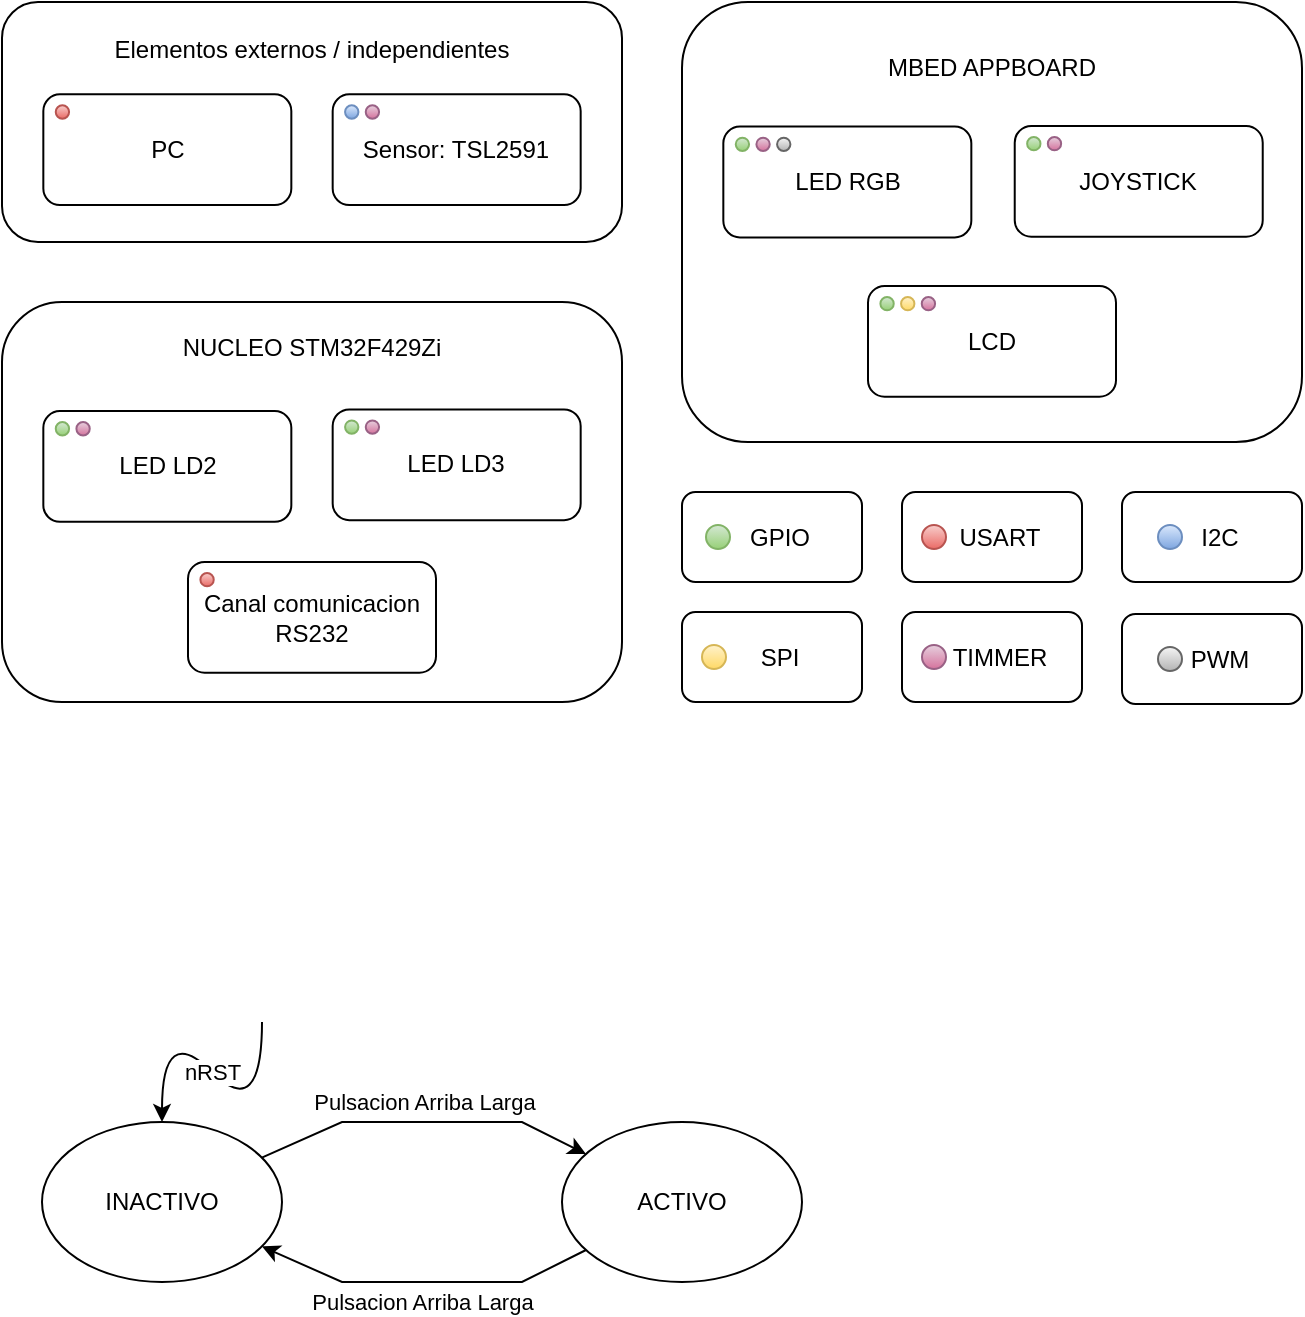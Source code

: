 <mxfile version="19.0.3" type="device"><diagram id="lt398MDcBhDMvIKREtQd" name="Página-1"><mxGraphModel dx="868" dy="593" grid="1" gridSize="10" guides="1" tooltips="1" connect="1" arrows="1" fold="1" page="1" pageScale="1" pageWidth="827" pageHeight="1169" math="0" shadow="0"><root><mxCell id="0"/><mxCell id="1" parent="0"/><mxCell id="tnuKD46gmMjTmrCQL5VU-13" value="" style="group" parent="1" vertex="1" connectable="0"><mxGeometry x="50" y="310" width="310" height="200" as="geometry"/></mxCell><mxCell id="tnuKD46gmMjTmrCQL5VU-14" value="NUCLEO STM32F429Zi" style="rounded=1;whiteSpace=wrap;html=1;labelPosition=center;verticalLabelPosition=middle;align=center;verticalAlign=middle;spacingTop=-155;" parent="tnuKD46gmMjTmrCQL5VU-13" vertex="1"><mxGeometry width="310.0" height="200" as="geometry"/></mxCell><mxCell id="hNRQqVgEky2VZsCYildW-137" value="" style="group" vertex="1" connectable="0" parent="tnuKD46gmMjTmrCQL5VU-13"><mxGeometry x="165.333" y="53.704" width="124.0" height="55.385" as="geometry"/></mxCell><mxCell id="hNRQqVgEky2VZsCYildW-138" value="" style="group" vertex="1" connectable="0" parent="hNRQqVgEky2VZsCYildW-137"><mxGeometry width="124.0" height="55.385" as="geometry"/></mxCell><mxCell id="hNRQqVgEky2VZsCYildW-139" value="LED LD3" style="rounded=1;whiteSpace=wrap;html=1;" vertex="1" parent="hNRQqVgEky2VZsCYildW-138"><mxGeometry width="124.0" height="55.385" as="geometry"/></mxCell><mxCell id="hNRQqVgEky2VZsCYildW-140" value="" style="ellipse;whiteSpace=wrap;html=1;aspect=fixed;fillColor=#d5e8d4;strokeColor=#82b366;gradientColor=#97d077;" vertex="1" parent="hNRQqVgEky2VZsCYildW-138"><mxGeometry x="6.203" y="5.513" width="6.667" height="6.667" as="geometry"/></mxCell><mxCell id="hNRQqVgEky2VZsCYildW-141" value="" style="ellipse;whiteSpace=wrap;html=1;aspect=fixed;fillColor=#e6d0de;strokeColor=#996185;gradientColor=#d5739d;" vertex="1" parent="hNRQqVgEky2VZsCYildW-137"><mxGeometry x="16.537" y="5.513" width="6.667" height="6.667" as="geometry"/></mxCell><mxCell id="hNRQqVgEky2VZsCYildW-145" value="" style="group" vertex="1" connectable="0" parent="tnuKD46gmMjTmrCQL5VU-13"><mxGeometry x="20.667" y="54.544" width="124.0" height="55.385" as="geometry"/></mxCell><mxCell id="hNRQqVgEky2VZsCYildW-146" value="" style="group" vertex="1" connectable="0" parent="hNRQqVgEky2VZsCYildW-145"><mxGeometry width="124.0" height="55.385" as="geometry"/></mxCell><mxCell id="hNRQqVgEky2VZsCYildW-147" value="LED LD2" style="rounded=1;whiteSpace=wrap;html=1;" vertex="1" parent="hNRQqVgEky2VZsCYildW-146"><mxGeometry width="124.0" height="55.385" as="geometry"/></mxCell><mxCell id="hNRQqVgEky2VZsCYildW-148" value="" style="ellipse;whiteSpace=wrap;html=1;aspect=fixed;fillColor=#d5e8d4;strokeColor=#82b366;gradientColor=#97d077;" vertex="1" parent="hNRQqVgEky2VZsCYildW-146"><mxGeometry x="6.203" y="5.513" width="6.667" height="6.667" as="geometry"/></mxCell><mxCell id="hNRQqVgEky2VZsCYildW-149" value="" style="ellipse;whiteSpace=wrap;html=1;aspect=fixed;fillColor=#e6d0de;strokeColor=#996185;gradientColor=#d5739d;" vertex="1" parent="hNRQqVgEky2VZsCYildW-145"><mxGeometry x="16.537" y="5.513" width="6.667" height="6.667" as="geometry"/></mxCell><mxCell id="hNRQqVgEky2VZsCYildW-169" value="" style="group" vertex="1" connectable="0" parent="tnuKD46gmMjTmrCQL5VU-13"><mxGeometry x="93.0" y="130.004" width="124.0" height="55.385" as="geometry"/></mxCell><mxCell id="hNRQqVgEky2VZsCYildW-170" value="" style="group" vertex="1" connectable="0" parent="hNRQqVgEky2VZsCYildW-169"><mxGeometry width="124.0" height="55.385" as="geometry"/></mxCell><mxCell id="hNRQqVgEky2VZsCYildW-171" value="Canal comunicacion RS232" style="rounded=1;whiteSpace=wrap;html=1;" vertex="1" parent="hNRQqVgEky2VZsCYildW-170"><mxGeometry width="124.0" height="55.385" as="geometry"/></mxCell><mxCell id="hNRQqVgEky2VZsCYildW-172" value="" style="ellipse;whiteSpace=wrap;html=1;aspect=fixed;fillColor=#f8cecc;strokeColor=#b85450;gradientColor=#ea6b66;" vertex="1" parent="hNRQqVgEky2VZsCYildW-170"><mxGeometry x="6.203" y="5.513" width="6.667" height="6.667" as="geometry"/></mxCell><mxCell id="tnuKD46gmMjTmrCQL5VU-35" value="" style="group" parent="1" vertex="1" connectable="0"><mxGeometry x="50" y="160" width="310" height="120" as="geometry"/></mxCell><mxCell id="tnuKD46gmMjTmrCQL5VU-27" value="Elementos externos / independientes" style="rounded=1;whiteSpace=wrap;html=1;spacingTop=10;verticalAlign=top;" parent="tnuKD46gmMjTmrCQL5VU-35" vertex="1"><mxGeometry width="310.0" height="120" as="geometry"/></mxCell><mxCell id="hNRQqVgEky2VZsCYildW-78" value="" style="group" vertex="1" connectable="0" parent="tnuKD46gmMjTmrCQL5VU-35"><mxGeometry x="20.667" y="46.154" width="124.0" height="55.385" as="geometry"/></mxCell><mxCell id="hNRQqVgEky2VZsCYildW-68" value="" style="group" vertex="1" connectable="0" parent="hNRQqVgEky2VZsCYildW-78"><mxGeometry width="124.0" height="55.385" as="geometry"/></mxCell><mxCell id="hNRQqVgEky2VZsCYildW-69" value="PC" style="rounded=1;whiteSpace=wrap;html=1;" vertex="1" parent="hNRQqVgEky2VZsCYildW-68"><mxGeometry width="124.0" height="55.385" as="geometry"/></mxCell><mxCell id="hNRQqVgEky2VZsCYildW-70" value="" style="ellipse;whiteSpace=wrap;html=1;aspect=fixed;fillColor=#f8cecc;strokeColor=#b85450;gradientColor=#ea6b66;" vertex="1" parent="hNRQqVgEky2VZsCYildW-68"><mxGeometry x="6.203" y="5.513" width="6.667" height="6.667" as="geometry"/></mxCell><mxCell id="hNRQqVgEky2VZsCYildW-87" value="" style="group" vertex="1" connectable="0" parent="tnuKD46gmMjTmrCQL5VU-35"><mxGeometry x="165.333" y="46.154" width="124.0" height="55.385" as="geometry"/></mxCell><mxCell id="hNRQqVgEky2VZsCYildW-88" value="" style="group" vertex="1" connectable="0" parent="hNRQqVgEky2VZsCYildW-87"><mxGeometry width="124.0" height="55.385" as="geometry"/></mxCell><mxCell id="hNRQqVgEky2VZsCYildW-89" value="Sensor: TSL2591" style="rounded=1;whiteSpace=wrap;html=1;" vertex="1" parent="hNRQqVgEky2VZsCYildW-88"><mxGeometry width="124.0" height="55.385" as="geometry"/></mxCell><mxCell id="hNRQqVgEky2VZsCYildW-90" value="" style="ellipse;whiteSpace=wrap;html=1;aspect=fixed;fillColor=#dae8fc;strokeColor=#6c8ebf;gradientColor=#7ea6e0;" vertex="1" parent="hNRQqVgEky2VZsCYildW-88"><mxGeometry x="6.203" y="5.513" width="6.667" height="6.667" as="geometry"/></mxCell><mxCell id="hNRQqVgEky2VZsCYildW-91" value="" style="ellipse;whiteSpace=wrap;html=1;aspect=fixed;fillColor=#e6d0de;strokeColor=#996185;gradientColor=#d5739d;" vertex="1" parent="hNRQqVgEky2VZsCYildW-87"><mxGeometry x="16.537" y="5.513" width="6.667" height="6.667" as="geometry"/></mxCell><mxCell id="hNRQqVgEky2VZsCYildW-185" value="" style="group" vertex="1" connectable="0" parent="1"><mxGeometry x="390" y="465" width="90" height="45" as="geometry"/></mxCell><mxCell id="hNRQqVgEky2VZsCYildW-180" value="SPI" style="rounded=1;whiteSpace=wrap;html=1;spacingRight=-8;" vertex="1" parent="hNRQqVgEky2VZsCYildW-185"><mxGeometry width="90" height="45" as="geometry"/></mxCell><mxCell id="hNRQqVgEky2VZsCYildW-181" value="" style="ellipse;whiteSpace=wrap;html=1;aspect=fixed;fillColor=#fff2cc;strokeColor=#d6b656;gradientColor=#ffd966;" vertex="1" parent="hNRQqVgEky2VZsCYildW-185"><mxGeometry x="10" y="16.5" width="12" height="12" as="geometry"/></mxCell><mxCell id="hNRQqVgEky2VZsCYildW-187" value="" style="group;spacingRight=-3;" vertex="1" connectable="0" parent="1"><mxGeometry x="390" y="405" width="90" height="45" as="geometry"/></mxCell><mxCell id="hNRQqVgEky2VZsCYildW-188" value="GPIO" style="rounded=1;whiteSpace=wrap;html=1;spacingRight=-8;" vertex="1" parent="hNRQqVgEky2VZsCYildW-187"><mxGeometry width="90" height="45" as="geometry"/></mxCell><mxCell id="hNRQqVgEky2VZsCYildW-189" value="" style="ellipse;whiteSpace=wrap;html=1;aspect=fixed;fillColor=#d5e8d4;strokeColor=#82b366;gradientColor=#97d077;" vertex="1" parent="hNRQqVgEky2VZsCYildW-187"><mxGeometry x="12" y="16.5" width="12" height="12" as="geometry"/></mxCell><mxCell id="hNRQqVgEky2VZsCYildW-193" value="" style="group" vertex="1" connectable="0" parent="1"><mxGeometry x="390" y="160" width="310" height="220" as="geometry"/></mxCell><mxCell id="tnuKD46gmMjTmrCQL5VU-11" value="" style="group" parent="hNRQqVgEky2VZsCYildW-193" vertex="1" connectable="0"><mxGeometry width="310.0" height="220" as="geometry"/></mxCell><mxCell id="tnuKD46gmMjTmrCQL5VU-4" value="MBED APPBOARD" style="rounded=1;whiteSpace=wrap;html=1;labelPosition=center;verticalLabelPosition=middle;align=center;verticalAlign=middle;spacingTop=-155;" parent="tnuKD46gmMjTmrCQL5VU-11" vertex="1"><mxGeometry width="310.0" height="220" as="geometry"/></mxCell><mxCell id="hNRQqVgEky2VZsCYildW-113" value="" style="group" vertex="1" connectable="0" parent="tnuKD46gmMjTmrCQL5VU-11"><mxGeometry x="20.667" y="62.304" width="124.0" height="55.385" as="geometry"/></mxCell><mxCell id="hNRQqVgEky2VZsCYildW-114" value="" style="group" vertex="1" connectable="0" parent="hNRQqVgEky2VZsCYildW-113"><mxGeometry width="124.0" height="55.385" as="geometry"/></mxCell><mxCell id="hNRQqVgEky2VZsCYildW-115" value="LED RGB" style="rounded=1;whiteSpace=wrap;html=1;" vertex="1" parent="hNRQqVgEky2VZsCYildW-114"><mxGeometry width="124.0" height="55.385" as="geometry"/></mxCell><mxCell id="hNRQqVgEky2VZsCYildW-116" value="" style="ellipse;whiteSpace=wrap;html=1;aspect=fixed;fillColor=#d5e8d4;strokeColor=#82b366;gradientColor=#97d077;" vertex="1" parent="hNRQqVgEky2VZsCYildW-114"><mxGeometry x="6.203" y="5.513" width="6.667" height="6.667" as="geometry"/></mxCell><mxCell id="hNRQqVgEky2VZsCYildW-117" value="" style="ellipse;whiteSpace=wrap;html=1;aspect=fixed;fillColor=#e6d0de;strokeColor=#996185;gradientColor=#d5739d;" vertex="1" parent="hNRQqVgEky2VZsCYildW-113"><mxGeometry x="16.537" y="5.513" width="6.667" height="6.667" as="geometry"/></mxCell><mxCell id="hNRQqVgEky2VZsCYildW-118" value="" style="ellipse;whiteSpace=wrap;html=1;aspect=fixed;fillColor=#f5f5f5;strokeColor=#666666;gradientColor=#b3b3b3;" vertex="1" parent="hNRQqVgEky2VZsCYildW-113"><mxGeometry x="26.87" y="5.513" width="6.667" height="6.667" as="geometry"/></mxCell><mxCell id="hNRQqVgEky2VZsCYildW-121" value="" style="group" vertex="1" connectable="0" parent="tnuKD46gmMjTmrCQL5VU-11"><mxGeometry x="166.367" y="62.004" width="124.0" height="55.385" as="geometry"/></mxCell><mxCell id="hNRQqVgEky2VZsCYildW-122" value="" style="group" vertex="1" connectable="0" parent="hNRQqVgEky2VZsCYildW-121"><mxGeometry width="124.0" height="55.385" as="geometry"/></mxCell><mxCell id="hNRQqVgEky2VZsCYildW-123" value="JOYSTICK" style="rounded=1;whiteSpace=wrap;html=1;" vertex="1" parent="hNRQqVgEky2VZsCYildW-122"><mxGeometry width="124.0" height="55.385" as="geometry"/></mxCell><mxCell id="hNRQqVgEky2VZsCYildW-124" value="" style="ellipse;whiteSpace=wrap;html=1;aspect=fixed;fillColor=#d5e8d4;strokeColor=#82b366;gradientColor=#97d077;" vertex="1" parent="hNRQqVgEky2VZsCYildW-122"><mxGeometry x="6.203" y="5.513" width="6.667" height="6.667" as="geometry"/></mxCell><mxCell id="hNRQqVgEky2VZsCYildW-125" value="" style="ellipse;whiteSpace=wrap;html=1;aspect=fixed;fillColor=#e6d0de;strokeColor=#996185;gradientColor=#d5739d;" vertex="1" parent="hNRQqVgEky2VZsCYildW-121"><mxGeometry x="16.537" y="5.513" width="6.667" height="6.667" as="geometry"/></mxCell><mxCell id="hNRQqVgEky2VZsCYildW-129" value="" style="group" vertex="1" connectable="0" parent="hNRQqVgEky2VZsCYildW-193"><mxGeometry x="93.0" y="142.004" width="124.0" height="55.385" as="geometry"/></mxCell><mxCell id="hNRQqVgEky2VZsCYildW-130" value="" style="group" vertex="1" connectable="0" parent="hNRQqVgEky2VZsCYildW-129"><mxGeometry width="124.0" height="55.385" as="geometry"/></mxCell><mxCell id="hNRQqVgEky2VZsCYildW-131" value="LCD" style="rounded=1;whiteSpace=wrap;html=1;" vertex="1" parent="hNRQqVgEky2VZsCYildW-130"><mxGeometry width="124.0" height="55.385" as="geometry"/></mxCell><mxCell id="hNRQqVgEky2VZsCYildW-132" value="" style="ellipse;whiteSpace=wrap;html=1;aspect=fixed;fillColor=#d5e8d4;strokeColor=#82b366;gradientColor=#97d077;" vertex="1" parent="hNRQqVgEky2VZsCYildW-130"><mxGeometry x="6.203" y="5.513" width="6.667" height="6.667" as="geometry"/></mxCell><mxCell id="hNRQqVgEky2VZsCYildW-133" value="" style="ellipse;whiteSpace=wrap;html=1;aspect=fixed;fillColor=#fff2cc;strokeColor=#d6b656;gradientColor=#ffd966;" vertex="1" parent="hNRQqVgEky2VZsCYildW-129"><mxGeometry x="16.537" y="5.513" width="6.667" height="6.667" as="geometry"/></mxCell><mxCell id="hNRQqVgEky2VZsCYildW-134" value="" style="ellipse;whiteSpace=wrap;html=1;aspect=fixed;fillColor=#e6d0de;strokeColor=#996185;gradientColor=#d5739d;" vertex="1" parent="hNRQqVgEky2VZsCYildW-129"><mxGeometry x="26.87" y="5.513" width="6.667" height="6.667" as="geometry"/></mxCell><mxCell id="hNRQqVgEky2VZsCYildW-194" value="" style="group" vertex="1" connectable="0" parent="1"><mxGeometry x="500" y="405" width="90" height="45" as="geometry"/></mxCell><mxCell id="hNRQqVgEky2VZsCYildW-195" value="USART" style="rounded=1;whiteSpace=wrap;html=1;spacingRight=-8;" vertex="1" parent="hNRQqVgEky2VZsCYildW-194"><mxGeometry width="90" height="45" as="geometry"/></mxCell><mxCell id="hNRQqVgEky2VZsCYildW-196" value="" style="ellipse;whiteSpace=wrap;html=1;aspect=fixed;fillColor=#f8cecc;strokeColor=#b85450;gradientColor=#ea6b66;" vertex="1" parent="hNRQqVgEky2VZsCYildW-194"><mxGeometry x="10" y="16.5" width="12" height="12" as="geometry"/></mxCell><mxCell id="hNRQqVgEky2VZsCYildW-198" value="" style="group" vertex="1" connectable="0" parent="1"><mxGeometry x="500" y="465" width="90" height="45" as="geometry"/></mxCell><mxCell id="hNRQqVgEky2VZsCYildW-199" value="TIMMER" style="rounded=1;whiteSpace=wrap;html=1;spacingRight=-8;" vertex="1" parent="hNRQqVgEky2VZsCYildW-198"><mxGeometry width="90" height="45" as="geometry"/></mxCell><mxCell id="hNRQqVgEky2VZsCYildW-200" value="" style="ellipse;whiteSpace=wrap;html=1;aspect=fixed;fillColor=#e6d0de;strokeColor=#996185;gradientColor=#d5739d;" vertex="1" parent="hNRQqVgEky2VZsCYildW-198"><mxGeometry x="10" y="16.5" width="12" height="12" as="geometry"/></mxCell><mxCell id="hNRQqVgEky2VZsCYildW-201" value="" style="group" vertex="1" connectable="0" parent="1"><mxGeometry x="610" y="405" width="90" height="45" as="geometry"/></mxCell><mxCell id="hNRQqVgEky2VZsCYildW-202" value="I2C" style="rounded=1;whiteSpace=wrap;html=1;spacingRight=-8;" vertex="1" parent="hNRQqVgEky2VZsCYildW-201"><mxGeometry width="90" height="45" as="geometry"/></mxCell><mxCell id="hNRQqVgEky2VZsCYildW-203" value="" style="ellipse;whiteSpace=wrap;html=1;aspect=fixed;fillColor=#dae8fc;strokeColor=#6c8ebf;gradientColor=#7ea6e0;" vertex="1" parent="hNRQqVgEky2VZsCYildW-201"><mxGeometry x="18" y="16.5" width="12" height="12" as="geometry"/></mxCell><mxCell id="hNRQqVgEky2VZsCYildW-204" value="" style="group" vertex="1" connectable="0" parent="1"><mxGeometry x="610" y="466" width="90" height="45" as="geometry"/></mxCell><mxCell id="hNRQqVgEky2VZsCYildW-205" value="PWM" style="rounded=1;whiteSpace=wrap;html=1;spacingRight=-8;" vertex="1" parent="hNRQqVgEky2VZsCYildW-204"><mxGeometry width="90" height="45" as="geometry"/></mxCell><mxCell id="hNRQqVgEky2VZsCYildW-206" value="" style="ellipse;whiteSpace=wrap;html=1;aspect=fixed;fillColor=#f5f5f5;strokeColor=#666666;gradientColor=#b3b3b3;" vertex="1" parent="hNRQqVgEky2VZsCYildW-204"><mxGeometry x="18" y="16.5" width="12" height="12" as="geometry"/></mxCell><mxCell id="hNRQqVgEky2VZsCYildW-207" value="INACTIVO" style="ellipse;whiteSpace=wrap;html=1;" vertex="1" parent="1"><mxGeometry x="70" y="720" width="120" height="80" as="geometry"/></mxCell><mxCell id="hNRQqVgEky2VZsCYildW-210" value="nRST" style="curved=1;endArrow=classic;html=1;rounded=0;" edge="1" parent="1"><mxGeometry width="50" height="50" relative="1" as="geometry"><mxPoint x="180" y="670" as="sourcePoint"/><mxPoint x="130" y="720" as="targetPoint"/><Array as="points"><mxPoint x="180" y="720"/><mxPoint x="130" y="670"/></Array></mxGeometry></mxCell><mxCell id="hNRQqVgEky2VZsCYildW-211" value="ACTIVO" style="ellipse;whiteSpace=wrap;html=1;" vertex="1" parent="1"><mxGeometry x="330" y="720" width="120" height="80" as="geometry"/></mxCell><mxCell id="hNRQqVgEky2VZsCYildW-212" value="Pulsacion Arriba Larga" style="endArrow=classic;html=1;rounded=0;" edge="1" parent="1" source="hNRQqVgEky2VZsCYildW-207" target="hNRQqVgEky2VZsCYildW-211"><mxGeometry y="10" width="50" height="50" relative="1" as="geometry"><mxPoint x="200" y="760" as="sourcePoint"/><mxPoint x="250" y="710" as="targetPoint"/><Array as="points"><mxPoint x="220" y="720"/><mxPoint x="260" y="720"/><mxPoint x="310" y="720"/></Array><mxPoint as="offset"/></mxGeometry></mxCell><mxCell id="hNRQqVgEky2VZsCYildW-214" value="Pulsacion Arriba Larga" style="endArrow=classic;html=1;rounded=0;" edge="1" parent="1" source="hNRQqVgEky2VZsCYildW-211" target="hNRQqVgEky2VZsCYildW-207"><mxGeometry x="0.011" y="10" width="50" height="50" relative="1" as="geometry"><mxPoint x="200" y="780" as="sourcePoint"/><mxPoint x="250" y="730" as="targetPoint"/><Array as="points"><mxPoint x="310" y="800"/><mxPoint x="260" y="800"/><mxPoint x="220" y="800"/></Array><mxPoint as="offset"/></mxGeometry></mxCell></root></mxGraphModel></diagram></mxfile>